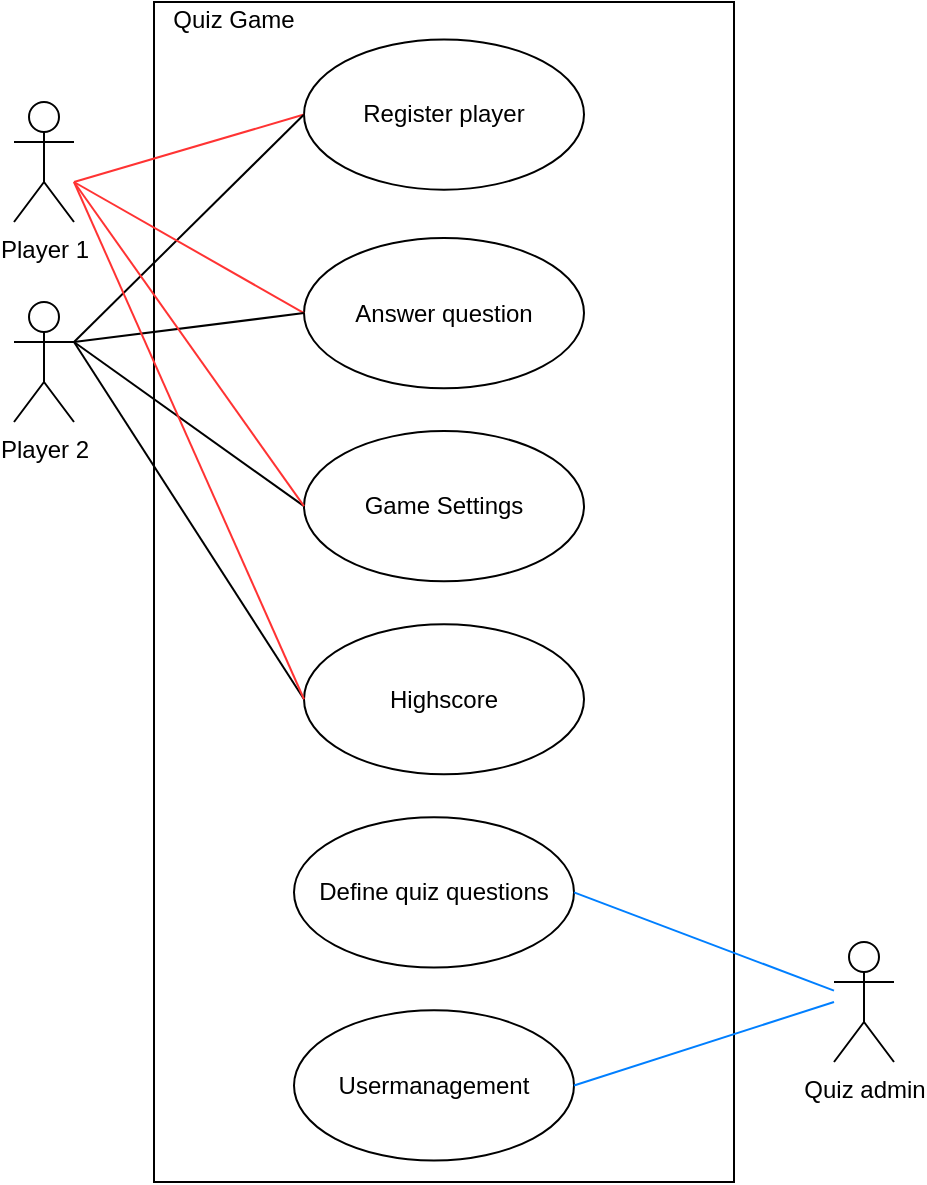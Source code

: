 <mxfile version="13.7.8" type="device"><diagram id="AUtR4325KXTmdrWHnWXU" name="Page-1"><mxGraphModel dx="1017" dy="923" grid="1" gridSize="10" guides="1" tooltips="1" connect="1" arrows="1" fold="1" page="1" pageScale="1" pageWidth="827" pageHeight="1169" math="0" shadow="0"><root><mxCell id="0"/><mxCell id="1" parent="0"/><mxCell id="bRnhoYRBE-JNp4eA1DMG-4" value="" style="group" vertex="1" connectable="0" parent="1"><mxGeometry x="250" y="200" width="290" height="590" as="geometry"/></mxCell><mxCell id="bRnhoYRBE-JNp4eA1DMG-5" value="" style="group" vertex="1" connectable="0" parent="bRnhoYRBE-JNp4eA1DMG-4"><mxGeometry width="290" height="590.0" as="geometry"/></mxCell><mxCell id="bRnhoYRBE-JNp4eA1DMG-2" value="" style="rounded=0;whiteSpace=wrap;html=1;align=left;" vertex="1" parent="bRnhoYRBE-JNp4eA1DMG-5"><mxGeometry width="290" height="590.0" as="geometry"/></mxCell><mxCell id="bRnhoYRBE-JNp4eA1DMG-3" value="Quiz Game" style="text;html=1;strokeColor=none;fillColor=none;align=center;verticalAlign=middle;whiteSpace=wrap;rounded=0;" vertex="1" parent="bRnhoYRBE-JNp4eA1DMG-5"><mxGeometry width="80" height="18.73" as="geometry"/></mxCell><mxCell id="bRnhoYRBE-JNp4eA1DMG-6" value="Register player" style="ellipse;whiteSpace=wrap;html=1;" vertex="1" parent="bRnhoYRBE-JNp4eA1DMG-5"><mxGeometry x="75" y="18.73" width="140" height="75.091" as="geometry"/></mxCell><mxCell id="bRnhoYRBE-JNp4eA1DMG-15" value="Game Settings" style="ellipse;whiteSpace=wrap;html=1;" vertex="1" parent="bRnhoYRBE-JNp4eA1DMG-5"><mxGeometry x="75" y="214.545" width="140" height="75.091" as="geometry"/></mxCell><mxCell id="bRnhoYRBE-JNp4eA1DMG-17" value="Define quiz questions" style="ellipse;whiteSpace=wrap;html=1;" vertex="1" parent="bRnhoYRBE-JNp4eA1DMG-5"><mxGeometry x="70" y="407.636" width="140" height="75.091" as="geometry"/></mxCell><mxCell id="bRnhoYRBE-JNp4eA1DMG-28" value="Usermanagement" style="ellipse;whiteSpace=wrap;html=1;" vertex="1" parent="bRnhoYRBE-JNp4eA1DMG-5"><mxGeometry x="70" y="504.182" width="140" height="75.091" as="geometry"/></mxCell><mxCell id="bRnhoYRBE-JNp4eA1DMG-38" value="Answer question" style="ellipse;whiteSpace=wrap;html=1;" vertex="1" parent="bRnhoYRBE-JNp4eA1DMG-5"><mxGeometry x="75" y="118.0" width="140" height="75.091" as="geometry"/></mxCell><mxCell id="bRnhoYRBE-JNp4eA1DMG-39" value="Highscore" style="ellipse;whiteSpace=wrap;html=1;" vertex="1" parent="bRnhoYRBE-JNp4eA1DMG-5"><mxGeometry x="75" y="311.091" width="140" height="75.091" as="geometry"/></mxCell><mxCell id="bRnhoYRBE-JNp4eA1DMG-7" value="Player 1" style="shape=umlActor;verticalLabelPosition=bottom;verticalAlign=top;html=1;" vertex="1" parent="1"><mxGeometry x="180" y="250" width="30" height="60" as="geometry"/></mxCell><mxCell id="bRnhoYRBE-JNp4eA1DMG-8" value="Player 2" style="shape=umlActor;verticalLabelPosition=bottom;verticalAlign=top;html=1;" vertex="1" parent="1"><mxGeometry x="180" y="350" width="30" height="60" as="geometry"/></mxCell><mxCell id="bRnhoYRBE-JNp4eA1DMG-13" value="Quiz admin" style="shape=umlActor;verticalLabelPosition=bottom;verticalAlign=top;html=1;" vertex="1" parent="1"><mxGeometry x="590" y="670" width="30" height="60" as="geometry"/></mxCell><mxCell id="bRnhoYRBE-JNp4eA1DMG-41" value="" style="endArrow=none;html=1;entryX=0;entryY=0.5;entryDx=0;entryDy=0;strokeColor=#FF3333;" edge="1" parent="1" target="bRnhoYRBE-JNp4eA1DMG-6"><mxGeometry width="50" height="50" relative="1" as="geometry"><mxPoint x="210" y="290" as="sourcePoint"/><mxPoint x="260" y="240" as="targetPoint"/></mxGeometry></mxCell><mxCell id="bRnhoYRBE-JNp4eA1DMG-42" value="" style="endArrow=none;html=1;entryX=0;entryY=0.5;entryDx=0;entryDy=0;exitX=1;exitY=0.333;exitDx=0;exitDy=0;exitPerimeter=0;" edge="1" parent="1" source="bRnhoYRBE-JNp4eA1DMG-8" target="bRnhoYRBE-JNp4eA1DMG-6"><mxGeometry width="50" height="50" relative="1" as="geometry"><mxPoint x="310" y="600" as="sourcePoint"/><mxPoint x="360" y="550" as="targetPoint"/></mxGeometry></mxCell><mxCell id="bRnhoYRBE-JNp4eA1DMG-43" value="" style="endArrow=none;html=1;entryX=0;entryY=0.5;entryDx=0;entryDy=0;strokeColor=#FF3333;" edge="1" parent="1" target="bRnhoYRBE-JNp4eA1DMG-38"><mxGeometry width="50" height="50" relative="1" as="geometry"><mxPoint x="210" y="290" as="sourcePoint"/><mxPoint x="180" y="470" as="targetPoint"/></mxGeometry></mxCell><mxCell id="bRnhoYRBE-JNp4eA1DMG-44" value="" style="endArrow=none;html=1;entryX=0;entryY=0.5;entryDx=0;entryDy=0;" edge="1" parent="1" target="bRnhoYRBE-JNp4eA1DMG-38"><mxGeometry width="50" height="50" relative="1" as="geometry"><mxPoint x="210" y="370" as="sourcePoint"/><mxPoint x="360" y="550" as="targetPoint"/></mxGeometry></mxCell><mxCell id="bRnhoYRBE-JNp4eA1DMG-45" value="" style="endArrow=none;html=1;strokeColor=#000000;exitX=1;exitY=0.333;exitDx=0;exitDy=0;exitPerimeter=0;entryX=0;entryY=0.5;entryDx=0;entryDy=0;" edge="1" parent="1" source="bRnhoYRBE-JNp4eA1DMG-8" target="bRnhoYRBE-JNp4eA1DMG-15"><mxGeometry width="50" height="50" relative="1" as="geometry"><mxPoint x="310" y="600" as="sourcePoint"/><mxPoint x="360" y="550" as="targetPoint"/></mxGeometry></mxCell><mxCell id="bRnhoYRBE-JNp4eA1DMG-46" value="" style="endArrow=none;html=1;strokeColor=#000000;exitX=1;exitY=0.333;exitDx=0;exitDy=0;exitPerimeter=0;entryX=0;entryY=0.5;entryDx=0;entryDy=0;" edge="1" parent="1" source="bRnhoYRBE-JNp4eA1DMG-8" target="bRnhoYRBE-JNp4eA1DMG-39"><mxGeometry width="50" height="50" relative="1" as="geometry"><mxPoint x="310" y="600" as="sourcePoint"/><mxPoint x="360" y="550" as="targetPoint"/></mxGeometry></mxCell><mxCell id="bRnhoYRBE-JNp4eA1DMG-47" value="" style="endArrow=none;html=1;entryX=0;entryY=0.5;entryDx=0;entryDy=0;strokeColor=#FF3333;" edge="1" parent="1" target="bRnhoYRBE-JNp4eA1DMG-39"><mxGeometry width="50" height="50" relative="1" as="geometry"><mxPoint x="210" y="290" as="sourcePoint"/><mxPoint x="360" y="550" as="targetPoint"/></mxGeometry></mxCell><mxCell id="bRnhoYRBE-JNp4eA1DMG-48" value="" style="endArrow=none;html=1;entryX=0;entryY=0.5;entryDx=0;entryDy=0;strokeColor=#FF3333;" edge="1" parent="1" target="bRnhoYRBE-JNp4eA1DMG-15"><mxGeometry width="50" height="50" relative="1" as="geometry"><mxPoint x="210" y="290" as="sourcePoint"/><mxPoint x="335.0" y="266.275" as="targetPoint"/></mxGeometry></mxCell><mxCell id="bRnhoYRBE-JNp4eA1DMG-49" value="" style="endArrow=none;html=1;strokeColor=#007FFF;entryX=1;entryY=0.5;entryDx=0;entryDy=0;" edge="1" parent="1" source="bRnhoYRBE-JNp4eA1DMG-13" target="bRnhoYRBE-JNp4eA1DMG-17"><mxGeometry width="50" height="50" relative="1" as="geometry"><mxPoint x="310" y="600" as="sourcePoint"/><mxPoint x="360" y="550" as="targetPoint"/></mxGeometry></mxCell><mxCell id="bRnhoYRBE-JNp4eA1DMG-50" value="" style="endArrow=none;html=1;strokeColor=#007FFF;entryX=1;entryY=0.5;entryDx=0;entryDy=0;" edge="1" parent="1" target="bRnhoYRBE-JNp4eA1DMG-28"><mxGeometry width="50" height="50" relative="1" as="geometry"><mxPoint x="590" y="700" as="sourcePoint"/><mxPoint x="470" y="655.182" as="targetPoint"/></mxGeometry></mxCell></root></mxGraphModel></diagram></mxfile>